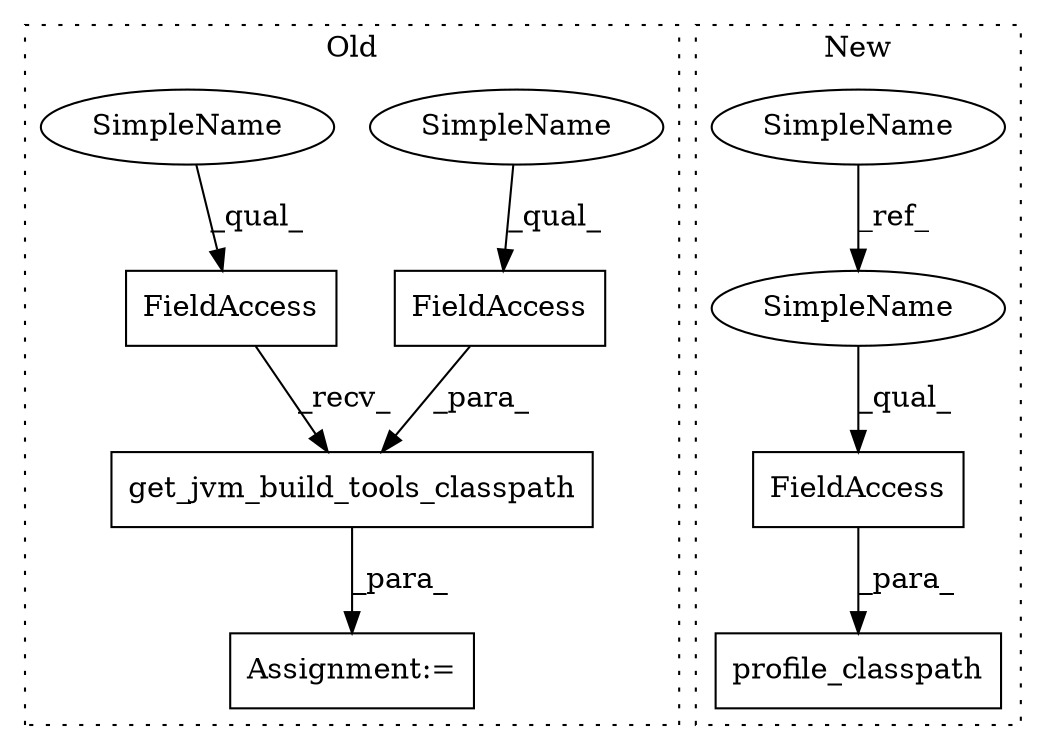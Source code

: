 digraph G {
subgraph cluster0 {
1 [label="get_jvm_build_tools_classpath" a="32" s="2397,2458" l="30,1" shape="box"];
3 [label="FieldAccess" a="22" s="2427" l="31" shape="box"];
4 [label="FieldAccess" a="22" s="2375" l="21" shape="box"];
7 [label="Assignment:=" a="7" s="2374" l="1" shape="box"];
9 [label="SimpleName" a="42" s="2427" l="4" shape="ellipse"];
10 [label="SimpleName" a="42" s="2375" l="4" shape="ellipse"];
label = "Old";
style="dotted";
}
subgraph cluster1 {
2 [label="profile_classpath" a="32" s="2127,2157" l="18,1" shape="box"];
5 [label="FieldAccess" a="22" s="2145" l="12" shape="box"];
6 [label="SimpleName" a="42" s="2015" l="4" shape="ellipse"];
8 [label="SimpleName" a="42" s="2145" l="4" shape="ellipse"];
label = "New";
style="dotted";
}
1 -> 7 [label="_para_"];
3 -> 1 [label="_para_"];
4 -> 1 [label="_recv_"];
5 -> 2 [label="_para_"];
6 -> 8 [label="_ref_"];
8 -> 5 [label="_qual_"];
9 -> 3 [label="_qual_"];
10 -> 4 [label="_qual_"];
}